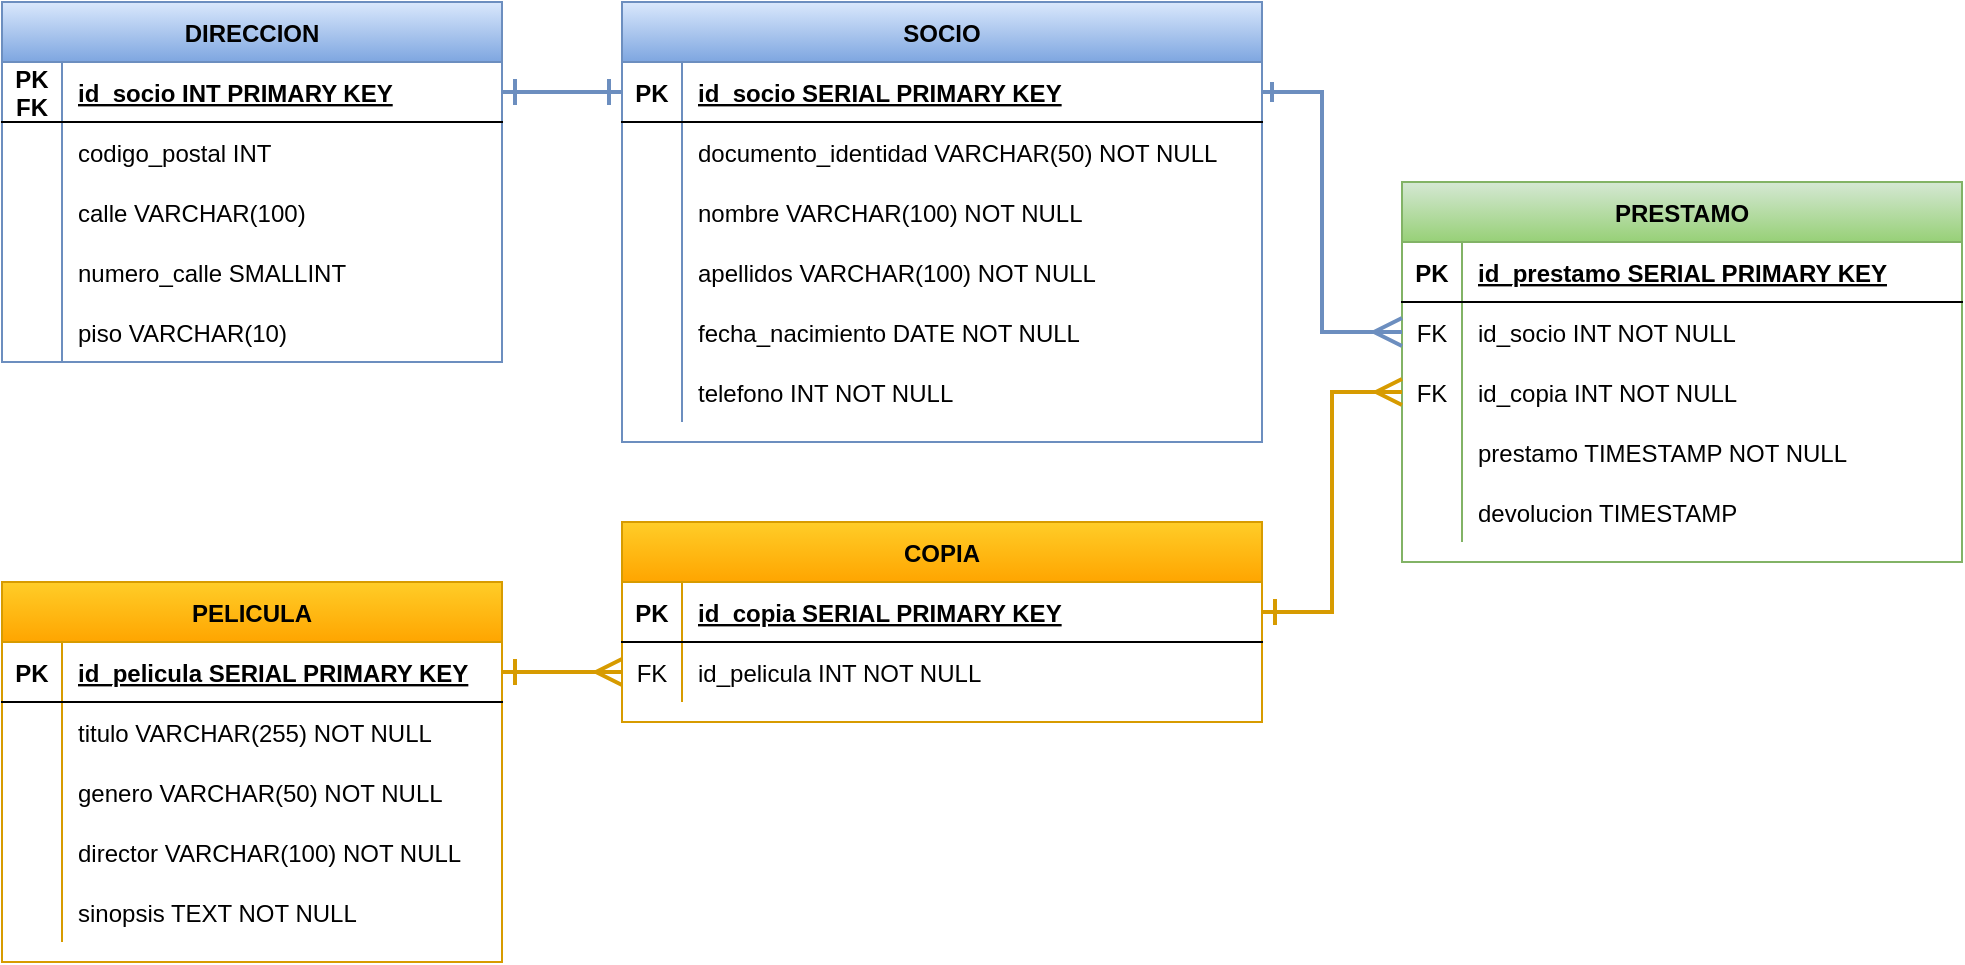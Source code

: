 <mxfile version="24.7.17">
  <diagram id="R2lEEEUBdFMjLlhIrx00" name="Page-1">
    <mxGraphModel grid="1" page="1" gridSize="10" guides="1" tooltips="1" connect="1" arrows="1" fold="1" pageScale="1" pageWidth="850" pageHeight="1100" math="0" shadow="0" extFonts="Permanent Marker^https://fonts.googleapis.com/css?family=Permanent+Marker">
      <root>
        <mxCell id="0" />
        <mxCell id="1" parent="0" />
        <mxCell id="6DsKL8vviAgyaHnq7cIY-1" value="SOCIO" style="shape=table;startSize=30;container=1;collapsible=1;childLayout=tableLayout;fixedRows=1;rowLines=0;fontStyle=1;align=center;resizeLast=1;fillColor=#dae8fc;strokeColor=#6c8ebf;gradientColor=#7ea6e0;" vertex="1" parent="1">
          <mxGeometry x="350" y="70" width="320" height="220" as="geometry" />
        </mxCell>
        <mxCell id="6DsKL8vviAgyaHnq7cIY-2" value="" style="shape=partialRectangle;collapsible=0;dropTarget=0;pointerEvents=0;fillColor=none;points=[[0,0.5],[1,0.5]];portConstraint=eastwest;top=0;left=0;right=0;bottom=1;" vertex="1" parent="6DsKL8vviAgyaHnq7cIY-1">
          <mxGeometry y="30" width="320" height="30" as="geometry" />
        </mxCell>
        <mxCell id="6DsKL8vviAgyaHnq7cIY-3" value="PK" style="shape=partialRectangle;overflow=hidden;connectable=0;fillColor=none;top=0;left=0;bottom=0;right=0;fontStyle=1;" vertex="1" parent="6DsKL8vviAgyaHnq7cIY-2">
          <mxGeometry width="30" height="30" as="geometry">
            <mxRectangle width="30" height="30" as="alternateBounds" />
          </mxGeometry>
        </mxCell>
        <mxCell id="6DsKL8vviAgyaHnq7cIY-4" value="id_socio SERIAL PRIMARY KEY" style="shape=partialRectangle;overflow=hidden;connectable=0;fillColor=none;top=0;left=0;bottom=0;right=0;align=left;spacingLeft=6;fontStyle=5;" vertex="1" parent="6DsKL8vviAgyaHnq7cIY-2">
          <mxGeometry x="30" width="290" height="30" as="geometry">
            <mxRectangle width="290" height="30" as="alternateBounds" />
          </mxGeometry>
        </mxCell>
        <mxCell id="6DsKL8vviAgyaHnq7cIY-75" style="shape=partialRectangle;collapsible=0;dropTarget=0;pointerEvents=0;fillColor=none;points=[[0,0.5],[1,0.5]];portConstraint=eastwest;top=0;left=0;right=0;bottom=0;" vertex="1" parent="6DsKL8vviAgyaHnq7cIY-1">
          <mxGeometry y="60" width="320" height="30" as="geometry" />
        </mxCell>
        <mxCell id="6DsKL8vviAgyaHnq7cIY-76" style="shape=partialRectangle;overflow=hidden;connectable=0;fillColor=none;top=0;left=0;bottom=0;right=0;" vertex="1" parent="6DsKL8vviAgyaHnq7cIY-75">
          <mxGeometry width="30" height="30" as="geometry">
            <mxRectangle width="30" height="30" as="alternateBounds" />
          </mxGeometry>
        </mxCell>
        <mxCell id="6DsKL8vviAgyaHnq7cIY-77" value="documento_identidad VARCHAR(50) NOT NULL" style="shape=partialRectangle;overflow=hidden;connectable=0;fillColor=none;top=0;left=0;bottom=0;right=0;align=left;spacingLeft=6;" vertex="1" parent="6DsKL8vviAgyaHnq7cIY-75">
          <mxGeometry x="30" width="290" height="30" as="geometry">
            <mxRectangle width="290" height="30" as="alternateBounds" />
          </mxGeometry>
        </mxCell>
        <mxCell id="6DsKL8vviAgyaHnq7cIY-5" value="" style="shape=partialRectangle;collapsible=0;dropTarget=0;pointerEvents=0;fillColor=none;points=[[0,0.5],[1,0.5]];portConstraint=eastwest;top=0;left=0;right=0;bottom=0;" vertex="1" parent="6DsKL8vviAgyaHnq7cIY-1">
          <mxGeometry y="90" width="320" height="30" as="geometry" />
        </mxCell>
        <mxCell id="6DsKL8vviAgyaHnq7cIY-6" value="" style="shape=partialRectangle;overflow=hidden;connectable=0;fillColor=none;top=0;left=0;bottom=0;right=0;" vertex="1" parent="6DsKL8vviAgyaHnq7cIY-5">
          <mxGeometry width="30" height="30" as="geometry">
            <mxRectangle width="30" height="30" as="alternateBounds" />
          </mxGeometry>
        </mxCell>
        <mxCell id="6DsKL8vviAgyaHnq7cIY-7" value="nombre VARCHAR(100) NOT NULL" style="shape=partialRectangle;overflow=hidden;connectable=0;fillColor=none;top=0;left=0;bottom=0;right=0;align=left;spacingLeft=6;" vertex="1" parent="6DsKL8vviAgyaHnq7cIY-5">
          <mxGeometry x="30" width="290" height="30" as="geometry">
            <mxRectangle width="290" height="30" as="alternateBounds" />
          </mxGeometry>
        </mxCell>
        <mxCell id="6DsKL8vviAgyaHnq7cIY-8" style="shape=partialRectangle;collapsible=0;dropTarget=0;pointerEvents=0;fillColor=none;points=[[0,0.5],[1,0.5]];portConstraint=eastwest;top=0;left=0;right=0;bottom=0;" vertex="1" parent="6DsKL8vviAgyaHnq7cIY-1">
          <mxGeometry y="120" width="320" height="30" as="geometry" />
        </mxCell>
        <mxCell id="6DsKL8vviAgyaHnq7cIY-9" style="shape=partialRectangle;overflow=hidden;connectable=0;fillColor=none;top=0;left=0;bottom=0;right=0;" vertex="1" parent="6DsKL8vviAgyaHnq7cIY-8">
          <mxGeometry width="30" height="30" as="geometry">
            <mxRectangle width="30" height="30" as="alternateBounds" />
          </mxGeometry>
        </mxCell>
        <mxCell id="6DsKL8vviAgyaHnq7cIY-10" value="apellidos VARCHAR(100) NOT NULL" style="shape=partialRectangle;overflow=hidden;connectable=0;fillColor=none;top=0;left=0;bottom=0;right=0;align=left;spacingLeft=6;" vertex="1" parent="6DsKL8vviAgyaHnq7cIY-8">
          <mxGeometry x="30" width="290" height="30" as="geometry">
            <mxRectangle width="290" height="30" as="alternateBounds" />
          </mxGeometry>
        </mxCell>
        <mxCell id="6DsKL8vviAgyaHnq7cIY-11" style="shape=partialRectangle;collapsible=0;dropTarget=0;pointerEvents=0;fillColor=none;points=[[0,0.5],[1,0.5]];portConstraint=eastwest;top=0;left=0;right=0;bottom=0;" vertex="1" parent="6DsKL8vviAgyaHnq7cIY-1">
          <mxGeometry y="150" width="320" height="30" as="geometry" />
        </mxCell>
        <mxCell id="6DsKL8vviAgyaHnq7cIY-12" style="shape=partialRectangle;overflow=hidden;connectable=0;fillColor=none;top=0;left=0;bottom=0;right=0;" vertex="1" parent="6DsKL8vviAgyaHnq7cIY-11">
          <mxGeometry width="30" height="30" as="geometry">
            <mxRectangle width="30" height="30" as="alternateBounds" />
          </mxGeometry>
        </mxCell>
        <mxCell id="6DsKL8vviAgyaHnq7cIY-13" value="fecha_nacimiento DATE NOT NULL" style="shape=partialRectangle;overflow=hidden;connectable=0;fillColor=none;top=0;left=0;bottom=0;right=0;align=left;spacingLeft=6;" vertex="1" parent="6DsKL8vviAgyaHnq7cIY-11">
          <mxGeometry x="30" width="290" height="30" as="geometry">
            <mxRectangle width="290" height="30" as="alternateBounds" />
          </mxGeometry>
        </mxCell>
        <mxCell id="6DsKL8vviAgyaHnq7cIY-14" style="shape=partialRectangle;collapsible=0;dropTarget=0;pointerEvents=0;fillColor=none;points=[[0,0.5],[1,0.5]];portConstraint=eastwest;top=0;left=0;right=0;bottom=0;" vertex="1" parent="6DsKL8vviAgyaHnq7cIY-1">
          <mxGeometry y="180" width="320" height="30" as="geometry" />
        </mxCell>
        <mxCell id="6DsKL8vviAgyaHnq7cIY-15" style="shape=partialRectangle;overflow=hidden;connectable=0;fillColor=none;top=0;left=0;bottom=0;right=0;" vertex="1" parent="6DsKL8vviAgyaHnq7cIY-14">
          <mxGeometry width="30" height="30" as="geometry">
            <mxRectangle width="30" height="30" as="alternateBounds" />
          </mxGeometry>
        </mxCell>
        <mxCell id="6DsKL8vviAgyaHnq7cIY-16" value="telefono INT NOT NULL" style="shape=partialRectangle;overflow=hidden;connectable=0;fillColor=none;top=0;left=0;bottom=0;right=0;align=left;spacingLeft=6;" vertex="1" parent="6DsKL8vviAgyaHnq7cIY-14">
          <mxGeometry x="30" width="290" height="30" as="geometry">
            <mxRectangle width="290" height="30" as="alternateBounds" />
          </mxGeometry>
        </mxCell>
        <mxCell id="6DsKL8vviAgyaHnq7cIY-17" value="DIRECCION" style="shape=table;startSize=30;container=1;collapsible=1;childLayout=tableLayout;fixedRows=1;rowLines=0;fontStyle=1;align=center;resizeLast=1;fillColor=#dae8fc;strokeColor=#6c8ebf;gradientColor=#7ea6e0;labelBackgroundColor=none;" vertex="1" parent="1">
          <mxGeometry x="40" y="70" width="250" height="180" as="geometry" />
        </mxCell>
        <mxCell id="6DsKL8vviAgyaHnq7cIY-18" value="" style="shape=partialRectangle;collapsible=0;dropTarget=0;pointerEvents=0;fillColor=none;points=[[0,0.5],[1,0.5]];portConstraint=eastwest;top=0;left=0;right=0;bottom=1;" vertex="1" parent="6DsKL8vviAgyaHnq7cIY-17">
          <mxGeometry y="30" width="250" height="30" as="geometry" />
        </mxCell>
        <mxCell id="6DsKL8vviAgyaHnq7cIY-19" value="PK&#xa;FK" style="shape=partialRectangle;overflow=hidden;connectable=0;fillColor=none;top=0;left=0;bottom=0;right=0;fontStyle=1;" vertex="1" parent="6DsKL8vviAgyaHnq7cIY-18">
          <mxGeometry width="30" height="30" as="geometry">
            <mxRectangle width="30" height="30" as="alternateBounds" />
          </mxGeometry>
        </mxCell>
        <mxCell id="6DsKL8vviAgyaHnq7cIY-20" value="id_socio INT PRIMARY KEY" style="shape=partialRectangle;overflow=hidden;connectable=0;fillColor=none;top=0;left=0;bottom=0;right=0;align=left;spacingLeft=6;fontStyle=5;" vertex="1" parent="6DsKL8vviAgyaHnq7cIY-18">
          <mxGeometry x="30" width="220" height="30" as="geometry">
            <mxRectangle width="220" height="30" as="alternateBounds" />
          </mxGeometry>
        </mxCell>
        <mxCell id="6DsKL8vviAgyaHnq7cIY-24" style="shape=partialRectangle;collapsible=0;dropTarget=0;pointerEvents=0;fillColor=none;points=[[0,0.5],[1,0.5]];portConstraint=eastwest;top=0;left=0;right=0;bottom=0;" vertex="1" parent="6DsKL8vviAgyaHnq7cIY-17">
          <mxGeometry y="60" width="250" height="30" as="geometry" />
        </mxCell>
        <mxCell id="6DsKL8vviAgyaHnq7cIY-25" style="shape=partialRectangle;overflow=hidden;connectable=0;fillColor=none;top=0;left=0;bottom=0;right=0;" vertex="1" parent="6DsKL8vviAgyaHnq7cIY-24">
          <mxGeometry width="30" height="30" as="geometry">
            <mxRectangle width="30" height="30" as="alternateBounds" />
          </mxGeometry>
        </mxCell>
        <mxCell id="6DsKL8vviAgyaHnq7cIY-26" value="codigo_postal INT" style="shape=partialRectangle;overflow=hidden;connectable=0;fillColor=none;top=0;left=0;bottom=0;right=0;align=left;spacingLeft=6;" vertex="1" parent="6DsKL8vviAgyaHnq7cIY-24">
          <mxGeometry x="30" width="220" height="30" as="geometry">
            <mxRectangle width="220" height="30" as="alternateBounds" />
          </mxGeometry>
        </mxCell>
        <mxCell id="6DsKL8vviAgyaHnq7cIY-27" style="shape=partialRectangle;collapsible=0;dropTarget=0;pointerEvents=0;fillColor=none;points=[[0,0.5],[1,0.5]];portConstraint=eastwest;top=0;left=0;right=0;bottom=0;" vertex="1" parent="6DsKL8vviAgyaHnq7cIY-17">
          <mxGeometry y="90" width="250" height="30" as="geometry" />
        </mxCell>
        <mxCell id="6DsKL8vviAgyaHnq7cIY-28" style="shape=partialRectangle;overflow=hidden;connectable=0;fillColor=none;top=0;left=0;bottom=0;right=0;" vertex="1" parent="6DsKL8vviAgyaHnq7cIY-27">
          <mxGeometry width="30" height="30" as="geometry">
            <mxRectangle width="30" height="30" as="alternateBounds" />
          </mxGeometry>
        </mxCell>
        <mxCell id="6DsKL8vviAgyaHnq7cIY-29" value="calle VARCHAR(100)" style="shape=partialRectangle;overflow=hidden;connectable=0;fillColor=none;top=0;left=0;bottom=0;right=0;align=left;spacingLeft=6;" vertex="1" parent="6DsKL8vviAgyaHnq7cIY-27">
          <mxGeometry x="30" width="220" height="30" as="geometry">
            <mxRectangle width="220" height="30" as="alternateBounds" />
          </mxGeometry>
        </mxCell>
        <mxCell id="vzHlFKWSOK7KaeUnSY5W-1" style="shape=partialRectangle;collapsible=0;dropTarget=0;pointerEvents=0;fillColor=none;points=[[0,0.5],[1,0.5]];portConstraint=eastwest;top=0;left=0;right=0;bottom=0;" vertex="1" parent="6DsKL8vviAgyaHnq7cIY-17">
          <mxGeometry y="120" width="250" height="30" as="geometry" />
        </mxCell>
        <mxCell id="vzHlFKWSOK7KaeUnSY5W-2" style="shape=partialRectangle;overflow=hidden;connectable=0;fillColor=none;top=0;left=0;bottom=0;right=0;" vertex="1" parent="vzHlFKWSOK7KaeUnSY5W-1">
          <mxGeometry width="30" height="30" as="geometry">
            <mxRectangle width="30" height="30" as="alternateBounds" />
          </mxGeometry>
        </mxCell>
        <mxCell id="vzHlFKWSOK7KaeUnSY5W-3" value="numero_calle SMALLINT" style="shape=partialRectangle;overflow=hidden;connectable=0;fillColor=none;top=0;left=0;bottom=0;right=0;align=left;spacingLeft=6;" vertex="1" parent="vzHlFKWSOK7KaeUnSY5W-1">
          <mxGeometry x="30" width="220" height="30" as="geometry">
            <mxRectangle width="220" height="30" as="alternateBounds" />
          </mxGeometry>
        </mxCell>
        <mxCell id="6DsKL8vviAgyaHnq7cIY-78" style="shape=partialRectangle;collapsible=0;dropTarget=0;pointerEvents=0;fillColor=none;points=[[0,0.5],[1,0.5]];portConstraint=eastwest;top=0;left=0;right=0;bottom=0;" vertex="1" parent="6DsKL8vviAgyaHnq7cIY-17">
          <mxGeometry y="150" width="250" height="30" as="geometry" />
        </mxCell>
        <mxCell id="6DsKL8vviAgyaHnq7cIY-79" style="shape=partialRectangle;overflow=hidden;connectable=0;fillColor=none;top=0;left=0;bottom=0;right=0;" vertex="1" parent="6DsKL8vviAgyaHnq7cIY-78">
          <mxGeometry width="30" height="30" as="geometry">
            <mxRectangle width="30" height="30" as="alternateBounds" />
          </mxGeometry>
        </mxCell>
        <mxCell id="6DsKL8vviAgyaHnq7cIY-80" value="piso VARCHAR(10)" style="shape=partialRectangle;overflow=hidden;connectable=0;fillColor=none;top=0;left=0;bottom=0;right=0;align=left;spacingLeft=6;" vertex="1" parent="6DsKL8vviAgyaHnq7cIY-78">
          <mxGeometry x="30" width="220" height="30" as="geometry">
            <mxRectangle width="220" height="30" as="alternateBounds" />
          </mxGeometry>
        </mxCell>
        <mxCell id="6DsKL8vviAgyaHnq7cIY-30" value="PRESTAMO" style="shape=table;startSize=30;container=1;collapsible=1;childLayout=tableLayout;fixedRows=1;rowLines=0;fontStyle=1;align=center;resizeLast=1;fillColor=#d5e8d4;gradientColor=#97d077;strokeColor=#82b366;" vertex="1" parent="1">
          <mxGeometry x="740" y="160" width="280" height="190" as="geometry" />
        </mxCell>
        <mxCell id="6DsKL8vviAgyaHnq7cIY-31" value="" style="shape=partialRectangle;collapsible=0;dropTarget=0;pointerEvents=0;fillColor=none;points=[[0,0.5],[1,0.5]];portConstraint=eastwest;top=0;left=0;right=0;bottom=1;" vertex="1" parent="6DsKL8vviAgyaHnq7cIY-30">
          <mxGeometry y="30" width="280" height="30" as="geometry" />
        </mxCell>
        <mxCell id="6DsKL8vviAgyaHnq7cIY-32" value="PK" style="shape=partialRectangle;overflow=hidden;connectable=0;fillColor=none;top=0;left=0;bottom=0;right=0;fontStyle=1;" vertex="1" parent="6DsKL8vviAgyaHnq7cIY-31">
          <mxGeometry width="30" height="30" as="geometry">
            <mxRectangle width="30" height="30" as="alternateBounds" />
          </mxGeometry>
        </mxCell>
        <mxCell id="6DsKL8vviAgyaHnq7cIY-33" value="id_prestamo SERIAL PRIMARY KEY" style="shape=partialRectangle;overflow=hidden;connectable=0;fillColor=none;top=0;left=0;bottom=0;right=0;align=left;spacingLeft=6;fontStyle=5;" vertex="1" parent="6DsKL8vviAgyaHnq7cIY-31">
          <mxGeometry x="30" width="250" height="30" as="geometry">
            <mxRectangle width="250" height="30" as="alternateBounds" />
          </mxGeometry>
        </mxCell>
        <mxCell id="6DsKL8vviAgyaHnq7cIY-34" value="" style="shape=partialRectangle;collapsible=0;dropTarget=0;pointerEvents=0;fillColor=none;points=[[0,0.5],[1,0.5]];portConstraint=eastwest;top=0;left=0;right=0;bottom=0;" vertex="1" parent="6DsKL8vviAgyaHnq7cIY-30">
          <mxGeometry y="60" width="280" height="30" as="geometry" />
        </mxCell>
        <mxCell id="6DsKL8vviAgyaHnq7cIY-35" value="FK" style="shape=partialRectangle;overflow=hidden;connectable=0;fillColor=none;top=0;left=0;bottom=0;right=0;" vertex="1" parent="6DsKL8vviAgyaHnq7cIY-34">
          <mxGeometry width="30" height="30" as="geometry">
            <mxRectangle width="30" height="30" as="alternateBounds" />
          </mxGeometry>
        </mxCell>
        <mxCell id="6DsKL8vviAgyaHnq7cIY-36" value="id_socio INT NOT NULL" style="shape=partialRectangle;overflow=hidden;connectable=0;fillColor=none;top=0;left=0;bottom=0;right=0;align=left;spacingLeft=6;" vertex="1" parent="6DsKL8vviAgyaHnq7cIY-34">
          <mxGeometry x="30" width="250" height="30" as="geometry">
            <mxRectangle width="250" height="30" as="alternateBounds" />
          </mxGeometry>
        </mxCell>
        <mxCell id="6DsKL8vviAgyaHnq7cIY-37" value="" style="shape=partialRectangle;collapsible=0;dropTarget=0;pointerEvents=0;fillColor=none;points=[[0,0.5],[1,0.5]];portConstraint=eastwest;top=0;left=0;right=0;bottom=0;" vertex="1" parent="6DsKL8vviAgyaHnq7cIY-30">
          <mxGeometry y="90" width="280" height="30" as="geometry" />
        </mxCell>
        <mxCell id="6DsKL8vviAgyaHnq7cIY-38" value="FK" style="shape=partialRectangle;overflow=hidden;connectable=0;fillColor=none;top=0;left=0;bottom=0;right=0;" vertex="1" parent="6DsKL8vviAgyaHnq7cIY-37">
          <mxGeometry width="30" height="30" as="geometry">
            <mxRectangle width="30" height="30" as="alternateBounds" />
          </mxGeometry>
        </mxCell>
        <mxCell id="6DsKL8vviAgyaHnq7cIY-39" value="id_copia INT NOT NULL" style="shape=partialRectangle;overflow=hidden;connectable=0;fillColor=none;top=0;left=0;bottom=0;right=0;align=left;spacingLeft=6;" vertex="1" parent="6DsKL8vviAgyaHnq7cIY-37">
          <mxGeometry x="30" width="250" height="30" as="geometry">
            <mxRectangle width="250" height="30" as="alternateBounds" />
          </mxGeometry>
        </mxCell>
        <mxCell id="6DsKL8vviAgyaHnq7cIY-84" style="shape=partialRectangle;collapsible=0;dropTarget=0;pointerEvents=0;fillColor=none;points=[[0,0.5],[1,0.5]];portConstraint=eastwest;top=0;left=0;right=0;bottom=0;" vertex="1" parent="6DsKL8vviAgyaHnq7cIY-30">
          <mxGeometry y="120" width="280" height="30" as="geometry" />
        </mxCell>
        <mxCell id="6DsKL8vviAgyaHnq7cIY-85" style="shape=partialRectangle;overflow=hidden;connectable=0;fillColor=none;top=0;left=0;bottom=0;right=0;" vertex="1" parent="6DsKL8vviAgyaHnq7cIY-84">
          <mxGeometry width="30" height="30" as="geometry">
            <mxRectangle width="30" height="30" as="alternateBounds" />
          </mxGeometry>
        </mxCell>
        <mxCell id="6DsKL8vviAgyaHnq7cIY-86" value="prestamo TIMESTAMP NOT NULL" style="shape=partialRectangle;overflow=hidden;connectable=0;fillColor=none;top=0;left=0;bottom=0;right=0;align=left;spacingLeft=6;" vertex="1" parent="6DsKL8vviAgyaHnq7cIY-84">
          <mxGeometry x="30" width="250" height="30" as="geometry">
            <mxRectangle width="250" height="30" as="alternateBounds" />
          </mxGeometry>
        </mxCell>
        <mxCell id="6DsKL8vviAgyaHnq7cIY-87" style="shape=partialRectangle;collapsible=0;dropTarget=0;pointerEvents=0;fillColor=none;points=[[0,0.5],[1,0.5]];portConstraint=eastwest;top=0;left=0;right=0;bottom=0;" vertex="1" parent="6DsKL8vviAgyaHnq7cIY-30">
          <mxGeometry y="150" width="280" height="30" as="geometry" />
        </mxCell>
        <mxCell id="6DsKL8vviAgyaHnq7cIY-88" style="shape=partialRectangle;overflow=hidden;connectable=0;fillColor=none;top=0;left=0;bottom=0;right=0;" vertex="1" parent="6DsKL8vviAgyaHnq7cIY-87">
          <mxGeometry width="30" height="30" as="geometry">
            <mxRectangle width="30" height="30" as="alternateBounds" />
          </mxGeometry>
        </mxCell>
        <mxCell id="6DsKL8vviAgyaHnq7cIY-89" value="devolucion TIMESTAMP" style="shape=partialRectangle;overflow=hidden;connectable=0;fillColor=none;top=0;left=0;bottom=0;right=0;align=left;spacingLeft=6;" vertex="1" parent="6DsKL8vviAgyaHnq7cIY-87">
          <mxGeometry x="30" width="250" height="30" as="geometry">
            <mxRectangle width="250" height="30" as="alternateBounds" />
          </mxGeometry>
        </mxCell>
        <mxCell id="6DsKL8vviAgyaHnq7cIY-40" value="COPIA" style="shape=table;startSize=30;container=1;collapsible=1;childLayout=tableLayout;fixedRows=1;rowLines=0;fontStyle=1;align=center;resizeLast=1;fillColor=#ffcd28;strokeColor=#d79b00;gradientColor=#ffa500;" vertex="1" parent="1">
          <mxGeometry x="350" y="330" width="320" height="100" as="geometry" />
        </mxCell>
        <mxCell id="6DsKL8vviAgyaHnq7cIY-41" value="" style="shape=partialRectangle;collapsible=0;dropTarget=0;pointerEvents=0;fillColor=none;points=[[0,0.5],[1,0.5]];portConstraint=eastwest;top=0;left=0;right=0;bottom=1;" vertex="1" parent="6DsKL8vviAgyaHnq7cIY-40">
          <mxGeometry y="30" width="320" height="30" as="geometry" />
        </mxCell>
        <mxCell id="6DsKL8vviAgyaHnq7cIY-42" value="PK" style="shape=partialRectangle;overflow=hidden;connectable=0;fillColor=none;top=0;left=0;bottom=0;right=0;fontStyle=1;" vertex="1" parent="6DsKL8vviAgyaHnq7cIY-41">
          <mxGeometry width="30" height="30" as="geometry">
            <mxRectangle width="30" height="30" as="alternateBounds" />
          </mxGeometry>
        </mxCell>
        <mxCell id="6DsKL8vviAgyaHnq7cIY-43" value="id_copia SERIAL PRIMARY KEY" style="shape=partialRectangle;overflow=hidden;connectable=0;fillColor=none;top=0;left=0;bottom=0;right=0;align=left;spacingLeft=6;fontStyle=5;" vertex="1" parent="6DsKL8vviAgyaHnq7cIY-41">
          <mxGeometry x="30" width="290" height="30" as="geometry">
            <mxRectangle width="290" height="30" as="alternateBounds" />
          </mxGeometry>
        </mxCell>
        <mxCell id="6DsKL8vviAgyaHnq7cIY-44" style="shape=partialRectangle;collapsible=0;dropTarget=0;pointerEvents=0;fillColor=none;points=[[0,0.5],[1,0.5]];portConstraint=eastwest;top=0;left=0;right=0;bottom=0;" vertex="1" parent="6DsKL8vviAgyaHnq7cIY-40">
          <mxGeometry y="60" width="320" height="30" as="geometry" />
        </mxCell>
        <mxCell id="6DsKL8vviAgyaHnq7cIY-45" value="FK" style="shape=partialRectangle;overflow=hidden;connectable=0;fillColor=none;top=0;left=0;bottom=0;right=0;" vertex="1" parent="6DsKL8vviAgyaHnq7cIY-44">
          <mxGeometry width="30" height="30" as="geometry">
            <mxRectangle width="30" height="30" as="alternateBounds" />
          </mxGeometry>
        </mxCell>
        <mxCell id="6DsKL8vviAgyaHnq7cIY-46" value="id_pelicula INT NOT NULL" style="shape=partialRectangle;overflow=hidden;connectable=0;fillColor=none;top=0;left=0;bottom=0;right=0;align=left;spacingLeft=6;" vertex="1" parent="6DsKL8vviAgyaHnq7cIY-44">
          <mxGeometry x="30" width="290" height="30" as="geometry">
            <mxRectangle width="290" height="30" as="alternateBounds" />
          </mxGeometry>
        </mxCell>
        <mxCell id="6DsKL8vviAgyaHnq7cIY-53" value="PELICULA" style="shape=table;startSize=30;container=1;collapsible=1;childLayout=tableLayout;fixedRows=1;rowLines=0;fontStyle=1;align=center;resizeLast=1;fillColor=#ffcd28;strokeColor=#d79b00;gradientColor=#ffa500;" vertex="1" parent="1">
          <mxGeometry x="40" y="360" width="250" height="190" as="geometry" />
        </mxCell>
        <mxCell id="6DsKL8vviAgyaHnq7cIY-54" value="" style="shape=partialRectangle;collapsible=0;dropTarget=0;pointerEvents=0;fillColor=none;points=[[0,0.5],[1,0.5]];portConstraint=eastwest;top=0;left=0;right=0;bottom=1;" vertex="1" parent="6DsKL8vviAgyaHnq7cIY-53">
          <mxGeometry y="30" width="250" height="30" as="geometry" />
        </mxCell>
        <mxCell id="6DsKL8vviAgyaHnq7cIY-55" value="PK" style="shape=partialRectangle;overflow=hidden;connectable=0;fillColor=none;top=0;left=0;bottom=0;right=0;fontStyle=1;" vertex="1" parent="6DsKL8vviAgyaHnq7cIY-54">
          <mxGeometry width="30" height="30" as="geometry">
            <mxRectangle width="30" height="30" as="alternateBounds" />
          </mxGeometry>
        </mxCell>
        <mxCell id="6DsKL8vviAgyaHnq7cIY-56" value="id_pelicula SERIAL PRIMARY KEY" style="shape=partialRectangle;overflow=hidden;connectable=0;fillColor=none;top=0;left=0;bottom=0;right=0;align=left;spacingLeft=6;fontStyle=5;" vertex="1" parent="6DsKL8vviAgyaHnq7cIY-54">
          <mxGeometry x="30" width="220" height="30" as="geometry">
            <mxRectangle width="220" height="30" as="alternateBounds" />
          </mxGeometry>
        </mxCell>
        <mxCell id="6DsKL8vviAgyaHnq7cIY-57" value="" style="shape=partialRectangle;collapsible=0;dropTarget=0;pointerEvents=0;fillColor=none;points=[[0,0.5],[1,0.5]];portConstraint=eastwest;top=0;left=0;right=0;bottom=0;" vertex="1" parent="6DsKL8vviAgyaHnq7cIY-53">
          <mxGeometry y="60" width="250" height="30" as="geometry" />
        </mxCell>
        <mxCell id="6DsKL8vviAgyaHnq7cIY-58" value="" style="shape=partialRectangle;overflow=hidden;connectable=0;fillColor=none;top=0;left=0;bottom=0;right=0;" vertex="1" parent="6DsKL8vviAgyaHnq7cIY-57">
          <mxGeometry width="30" height="30" as="geometry">
            <mxRectangle width="30" height="30" as="alternateBounds" />
          </mxGeometry>
        </mxCell>
        <mxCell id="6DsKL8vviAgyaHnq7cIY-59" value="titulo VARCHAR(255) NOT NULL" style="shape=partialRectangle;overflow=hidden;connectable=0;fillColor=none;top=0;left=0;bottom=0;right=0;align=left;spacingLeft=6;" vertex="1" parent="6DsKL8vviAgyaHnq7cIY-57">
          <mxGeometry x="30" width="220" height="30" as="geometry">
            <mxRectangle width="220" height="30" as="alternateBounds" />
          </mxGeometry>
        </mxCell>
        <mxCell id="6DsKL8vviAgyaHnq7cIY-60" value="" style="shape=partialRectangle;collapsible=0;dropTarget=0;pointerEvents=0;fillColor=none;points=[[0,0.5],[1,0.5]];portConstraint=eastwest;top=0;left=0;right=0;bottom=0;" vertex="1" parent="6DsKL8vviAgyaHnq7cIY-53">
          <mxGeometry y="90" width="250" height="30" as="geometry" />
        </mxCell>
        <mxCell id="6DsKL8vviAgyaHnq7cIY-61" value="" style="shape=partialRectangle;overflow=hidden;connectable=0;fillColor=none;top=0;left=0;bottom=0;right=0;" vertex="1" parent="6DsKL8vviAgyaHnq7cIY-60">
          <mxGeometry width="30" height="30" as="geometry">
            <mxRectangle width="30" height="30" as="alternateBounds" />
          </mxGeometry>
        </mxCell>
        <mxCell id="6DsKL8vviAgyaHnq7cIY-62" value="genero VARCHAR(50) NOT NULL" style="shape=partialRectangle;overflow=hidden;connectable=0;fillColor=none;top=0;left=0;bottom=0;right=0;align=left;spacingLeft=6;" vertex="1" parent="6DsKL8vviAgyaHnq7cIY-60">
          <mxGeometry x="30" width="220" height="30" as="geometry">
            <mxRectangle width="220" height="30" as="alternateBounds" />
          </mxGeometry>
        </mxCell>
        <mxCell id="6DsKL8vviAgyaHnq7cIY-63" style="shape=partialRectangle;collapsible=0;dropTarget=0;pointerEvents=0;fillColor=none;points=[[0,0.5],[1,0.5]];portConstraint=eastwest;top=0;left=0;right=0;bottom=0;" vertex="1" parent="6DsKL8vviAgyaHnq7cIY-53">
          <mxGeometry y="120" width="250" height="30" as="geometry" />
        </mxCell>
        <mxCell id="6DsKL8vviAgyaHnq7cIY-64" style="shape=partialRectangle;overflow=hidden;connectable=0;fillColor=none;top=0;left=0;bottom=0;right=0;" vertex="1" parent="6DsKL8vviAgyaHnq7cIY-63">
          <mxGeometry width="30" height="30" as="geometry">
            <mxRectangle width="30" height="30" as="alternateBounds" />
          </mxGeometry>
        </mxCell>
        <mxCell id="6DsKL8vviAgyaHnq7cIY-65" value="director VARCHAR(100) NOT NULL" style="shape=partialRectangle;overflow=hidden;connectable=0;fillColor=none;top=0;left=0;bottom=0;right=0;align=left;spacingLeft=6;" vertex="1" parent="6DsKL8vviAgyaHnq7cIY-63">
          <mxGeometry x="30" width="220" height="30" as="geometry">
            <mxRectangle width="220" height="30" as="alternateBounds" />
          </mxGeometry>
        </mxCell>
        <mxCell id="6DsKL8vviAgyaHnq7cIY-66" style="shape=partialRectangle;collapsible=0;dropTarget=0;pointerEvents=0;fillColor=none;points=[[0,0.5],[1,0.5]];portConstraint=eastwest;top=0;left=0;right=0;bottom=0;" vertex="1" parent="6DsKL8vviAgyaHnq7cIY-53">
          <mxGeometry y="150" width="250" height="30" as="geometry" />
        </mxCell>
        <mxCell id="6DsKL8vviAgyaHnq7cIY-67" style="shape=partialRectangle;overflow=hidden;connectable=0;fillColor=none;top=0;left=0;bottom=0;right=0;" vertex="1" parent="6DsKL8vviAgyaHnq7cIY-66">
          <mxGeometry width="30" height="30" as="geometry">
            <mxRectangle width="30" height="30" as="alternateBounds" />
          </mxGeometry>
        </mxCell>
        <mxCell id="6DsKL8vviAgyaHnq7cIY-68" value="sinopsis TEXT NOT NULL" style="shape=partialRectangle;overflow=hidden;connectable=0;fillColor=none;top=0;left=0;bottom=0;right=0;align=left;spacingLeft=6;" vertex="1" parent="6DsKL8vviAgyaHnq7cIY-66">
          <mxGeometry x="30" width="220" height="30" as="geometry">
            <mxRectangle width="220" height="30" as="alternateBounds" />
          </mxGeometry>
        </mxCell>
        <mxCell id="6DsKL8vviAgyaHnq7cIY-90" style="edgeStyle=orthogonalEdgeStyle;rounded=0;orthogonalLoop=1;jettySize=auto;html=1;exitX=1;exitY=0.5;exitDx=0;exitDy=0;endArrow=ERone;endFill=0;startArrow=ERone;startFill=0;fillColor=#dae8fc;strokeColor=#6c8ebf;gradientColor=#7ea6e0;jumpSize=6;endSize=10;startSize=10;strokeWidth=2;" edge="1" parent="1" target="6DsKL8vviAgyaHnq7cIY-2">
          <mxGeometry relative="1" as="geometry" />
        </mxCell>
        <mxCell id="6DsKL8vviAgyaHnq7cIY-92" style="edgeStyle=none;rounded=0;orthogonalLoop=1;jettySize=auto;html=1;exitX=1;exitY=0.5;exitDx=0;exitDy=0;entryX=0;entryY=0.5;entryDx=0;entryDy=0;startArrow=ERone;startFill=0;endArrow=ERmany;endFill=0;fillColor=#ffcd28;gradientColor=#ffa500;strokeColor=#d79b00;strokeWidth=2;endSize=10;startSize=10;" edge="1" parent="1" source="6DsKL8vviAgyaHnq7cIY-54" target="6DsKL8vviAgyaHnq7cIY-44">
          <mxGeometry relative="1" as="geometry" />
        </mxCell>
        <mxCell id="6DsKL8vviAgyaHnq7cIY-93" style="rounded=0;orthogonalLoop=1;jettySize=auto;html=1;exitX=1;exitY=0.5;exitDx=0;exitDy=0;entryX=0;entryY=0.5;entryDx=0;entryDy=0;startArrow=ERone;startFill=0;endArrow=ERmany;endFill=0;edgeStyle=orthogonalEdgeStyle;fillColor=#dae8fc;gradientColor=#7ea6e0;strokeColor=#6c8ebf;strokeWidth=2;endSize=11;startSize=7;" edge="1" parent="1" source="6DsKL8vviAgyaHnq7cIY-2" target="6DsKL8vviAgyaHnq7cIY-34">
          <mxGeometry relative="1" as="geometry" />
        </mxCell>
        <mxCell id="6DsKL8vviAgyaHnq7cIY-94" style="edgeStyle=orthogonalEdgeStyle;rounded=0;orthogonalLoop=1;jettySize=auto;html=1;exitX=1;exitY=0.5;exitDx=0;exitDy=0;entryX=0;entryY=0.5;entryDx=0;entryDy=0;startArrow=ERone;startFill=0;endArrow=ERmany;endFill=0;fillColor=#ffcd28;gradientColor=#ffa500;strokeColor=#d79b00;strokeWidth=2;endSize=10;startSize=10;" edge="1" parent="1" source="6DsKL8vviAgyaHnq7cIY-41" target="6DsKL8vviAgyaHnq7cIY-37">
          <mxGeometry relative="1" as="geometry" />
        </mxCell>
        <mxCell id="K8jITKr3D4K5vovXhU97-1" style="edgeStyle=orthogonalEdgeStyle;rounded=0;orthogonalLoop=1;jettySize=auto;html=1;exitX=1;exitY=0.5;exitDx=0;exitDy=0;entryX=0;entryY=0.5;entryDx=0;entryDy=0;startArrow=ERone;startFill=0;endArrow=ERone;endFill=0;strokeWidth=2;endSize=10;startSize=10;fillColor=#dae8fc;strokeColor=#6c8ebf;" edge="1" parent="1" source="6DsKL8vviAgyaHnq7cIY-18" target="6DsKL8vviAgyaHnq7cIY-2">
          <mxGeometry relative="1" as="geometry" />
        </mxCell>
      </root>
    </mxGraphModel>
  </diagram>
</mxfile>
